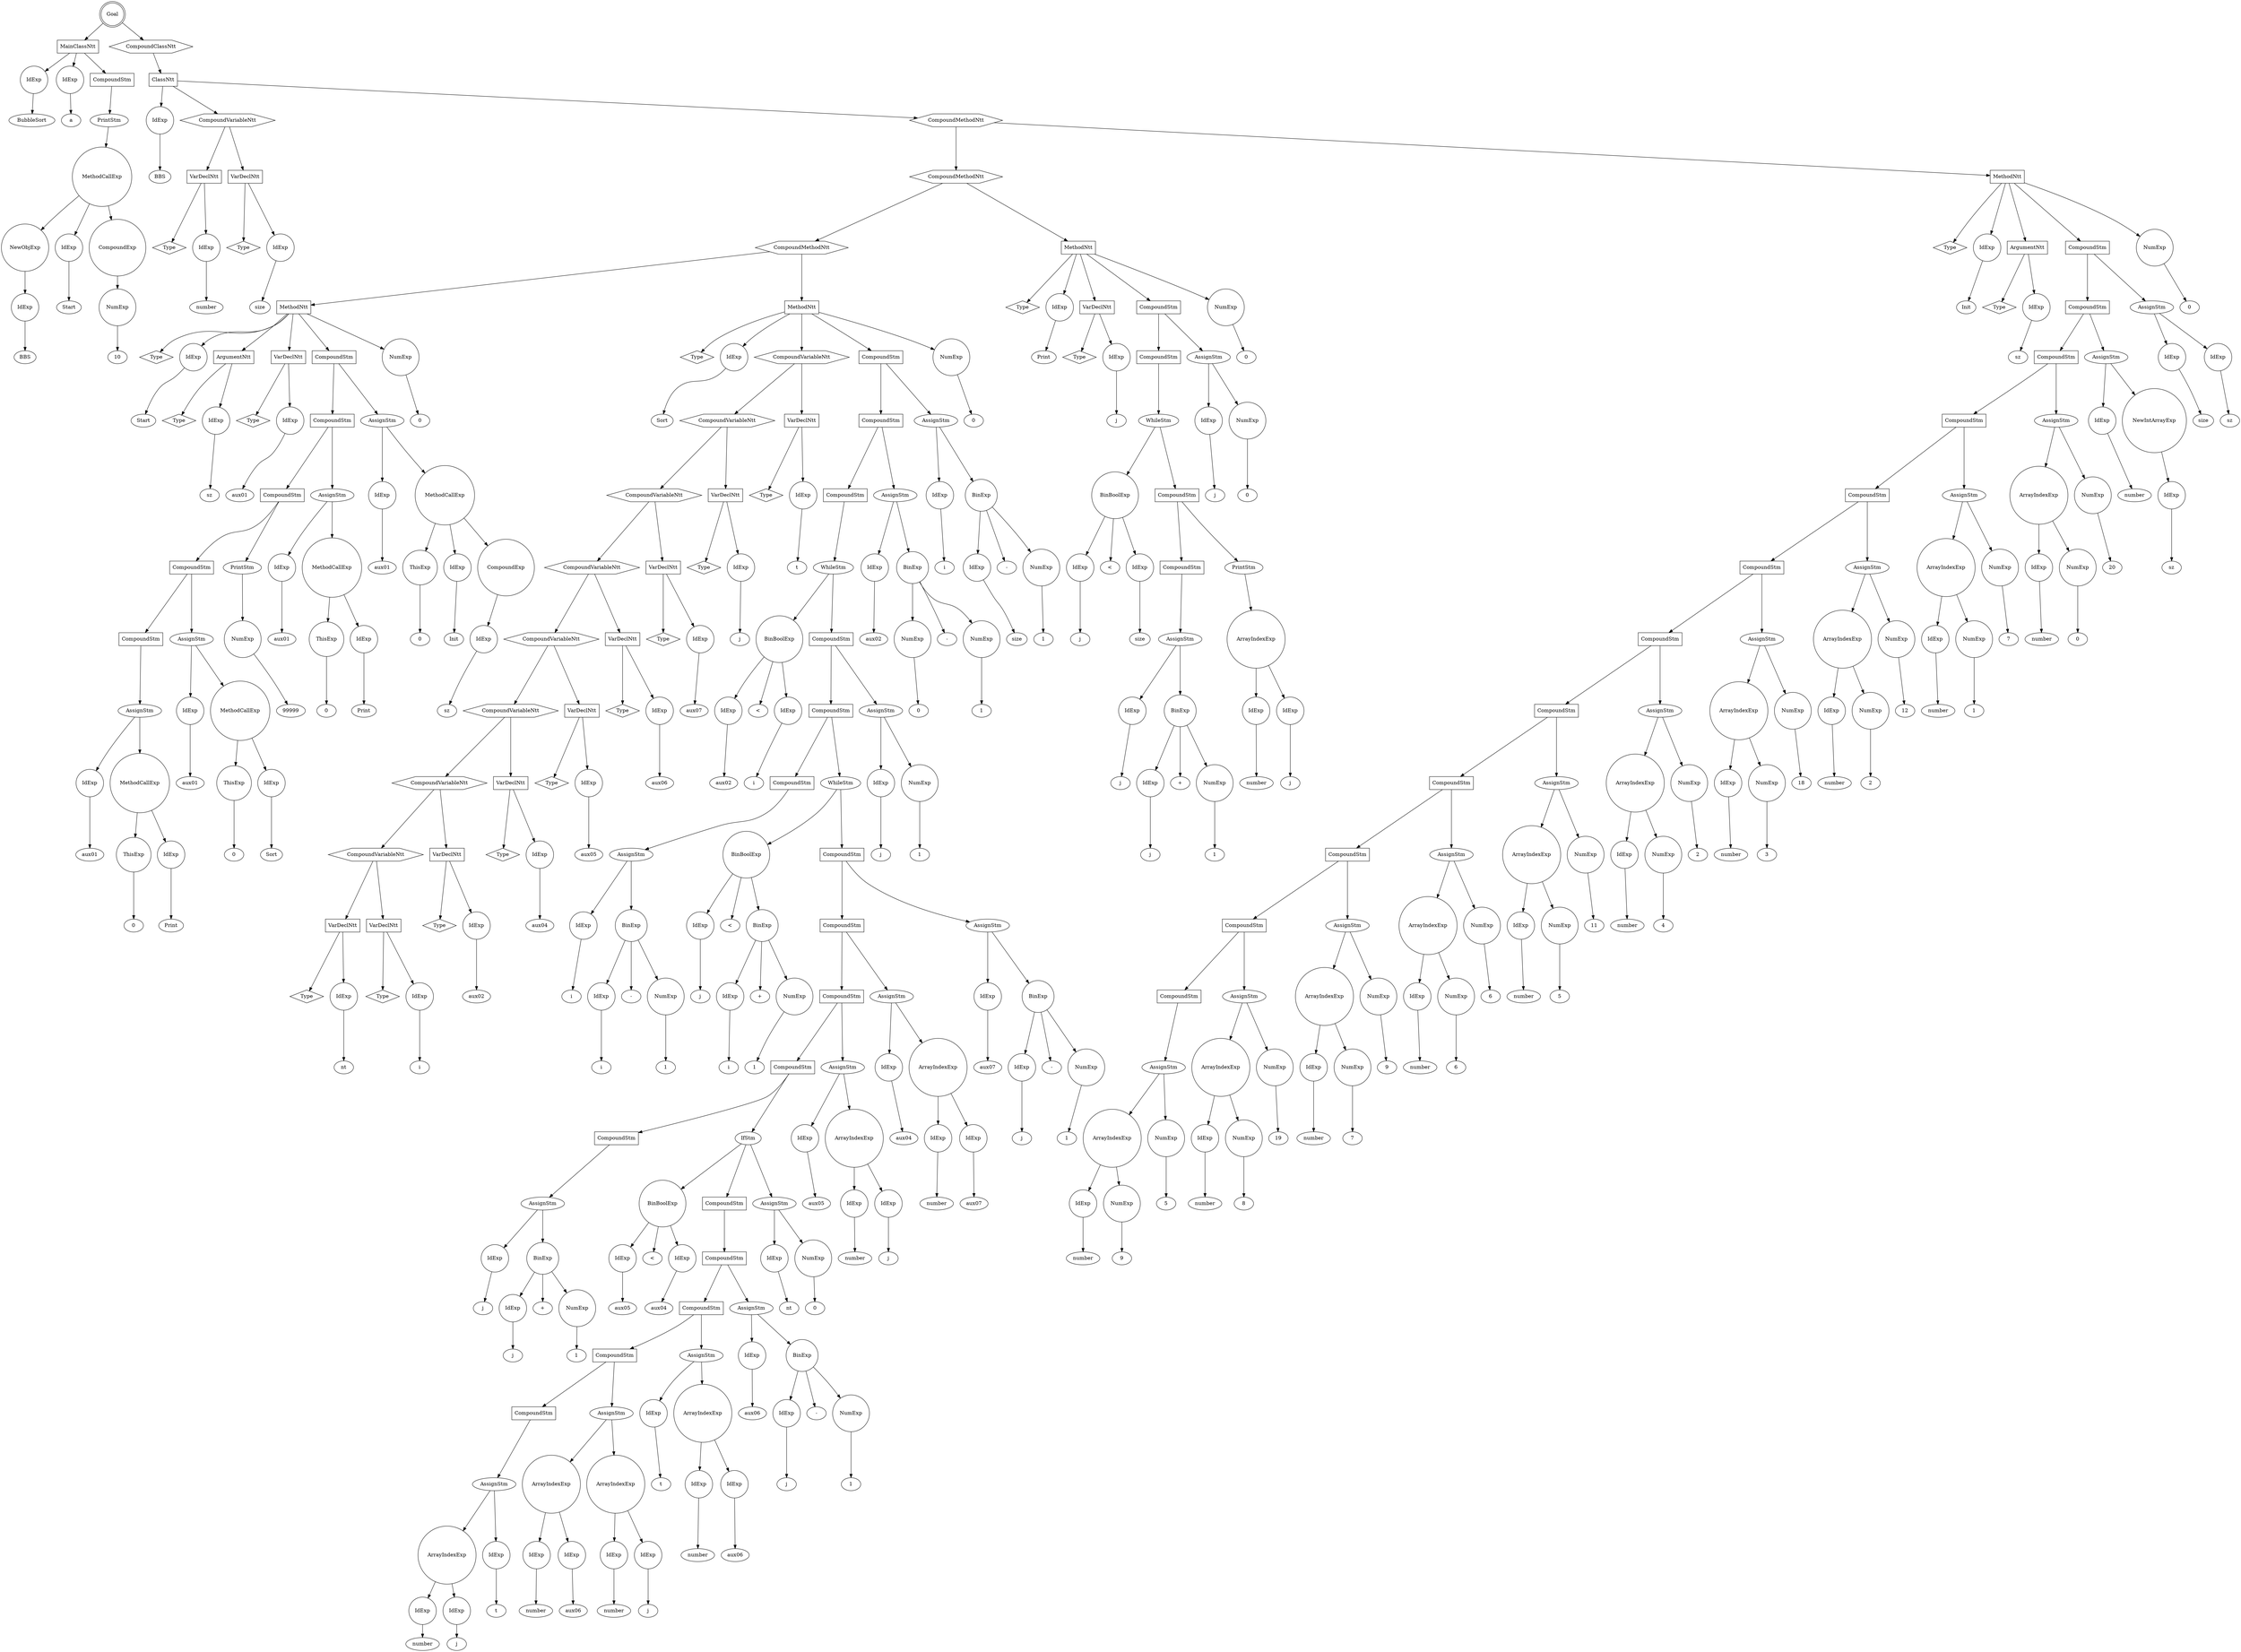 digraph my_graph {
-1261422800;
-1261422800[label = "Goal", shape = "doublecircle"];
-1261422800->-1261434416;
-1261434416[label = "MainClassNtt", shape = "box"];
-1261434416->-1261433984
-1261433984[label = "IdExp", shape = "circle"];
-1261433984->-1261433968;
-1261433968[label = "BubbleSort"];
-1261434416->-1261434032
-1261434032[label = "IdExp", shape = "circle"];
-1261434032->-1261434016;
-1261434016[label = "a"];
-1261434416->-1261434368;
-1261434368[label = "CompoundStm", shape = "polygon"];
-1261434368->-1259339120;
-1259339120[label = "PrintStm", shape = "ellipse"];
-1259339120->-1261434320
-1261434320[label = "MethodCallExp", shape = "circle"];
-1261434320->-1261434128
-1261434128[label = "NewObjExp", shape = "circle"];
-1261434128->-1261434080
-1261434080[label = "IdExp", shape = "circle"];
-1261434080->-1261434064;
-1261434064[label = "BBS"];
-1261434320->-1261434176
-1261434176[label = "IdExp", shape = "circle"];
-1261434176->-1261434160;
-1261434160[label = "Start"];
-1261434320->-1261434272;
-1261434272[label = "CompoundExp", shape = "circle"];
-1261434272->-1261434224
-1261434224[label = "NumExp", shape = "circle"];
-1261434224->-1261434208;
-1261434208[label = "10"];
-1261422800->-1261422752;
-1261422752[label = "CompoundClassNtt", shape = "hexagon"];
-1261422752->-1261422704;
-1261422704[label = "ClassNtt", shape = "box"];
-1261422704->-1261434464
-1261434464[label = "IdExp", shape = "circle"];
-1261434464->-1261434448;
-1261434448[label = "BBS"];
-1261422704->-1261434752;
-1261434752[label = "CompoundVariableNtt", shape = "hexagon"];
-1261434752->-1261434560;
-1261434560[label = "VarDeclNtt", shape = "box"];
-1261434560->-1259339184;
-1259339184[label = "Type", shape = "diamond" ];
-1261434560->-1261434512
-1261434512[label = "IdExp", shape = "circle"];
-1261434512->-1261434496;
-1261434496[label = "number"];
-1261434752->-1261434704;
-1261434704[label = "VarDeclNtt", shape = "box"];
-1261434704->-1259339280;
-1259339280[label = "Type", shape = "diamond" ];
-1261434704->-1261434656
-1261434656[label = "IdExp", shape = "circle"];
-1261434656->-1261434640;
-1261434640[label = "size"];
-1261422704->-1261422656;
-1261422656[label = "CompoundMethodNtt", shape = "hexagon"];
-1261422656->-1261425200;
-1261425200[label = "CompoundMethodNtt", shape = "hexagon"];
-1261425200->-1261430144;
-1261430144[label = "CompoundMethodNtt", shape = "hexagon"];
-1261430144->-1250949104;
-1250949104[label = "MethodNtt", shape = "box"];
-1250949104->-1259339376;
-1259339376[label = "Type", shape = "diamond" ];
-1250949104->-1261434800
-1261434800[label = "IdExp", shape = "circle"];
-1261434800->-1261434784;
-1261434784[label = "Start"];
-1250949104->-1261434896;
-1261434896[label = "ArgumentNtt", shape = "box"];
-1261434896->-1259339440;
-1259339440[label = "Type", shape = "diamond" ];
-1261434896->-1261434848
-1261434848[label = "IdExp", shape = "circle"];
-1261434848->-1261434832;
-1261434832[label = "sz"];
-1250949104->-1261435040;
-1261435040[label = "VarDeclNtt", shape = "box"];
-1261435040->-1259339536;
-1259339536[label = "Type", shape = "diamond" ];
-1261435040->-1261434992
-1261434992[label = "IdExp", shape = "circle"];
-1261434992->-1261434976;
-1261434976[label = "aux01"];
-1250949104->-1261436432;
-1261436432[label = "CompoundStm", shape = "polygon"];
-1261436432->-1261436384;
-1261436384[label = "CompoundStm", shape = "polygon"];
-1261436384->-1261436336;
-1261436336[label = "CompoundStm", shape = "polygon"];
-1261436336->-1261436288;
-1261436288[label = "CompoundStm", shape = "polygon"];
-1261436288->-1261436240;
-1261436240[label = "CompoundStm", shape = "polygon"];
-1261436240->-1261436192;
-1261436192[label = "AssignStm", shape = "ellipse"];
-1261436192->-1261436000
-1261436000[label = "IdExp", shape = "circle"];
-1261436000->-1261435984;
-1261435984[label = "aux01"];
-1261436192->-1261436144
-1261436144[label = "MethodCallExp", shape = "circle"];
-1261436144->-1261436048
-1261436048[label = "ThisExp", shape = "circle"];
-1261436048->-1261436032;
-1261436032[label = "0"];
-1261436144->-1261436096
-1261436096[label = "IdExp", shape = "circle"];
-1261436096->-1261436080;
-1261436080[label = "Print"];
-1261436288->-1261435952;
-1261435952[label = "AssignStm", shape = "ellipse"];
-1261435952->-1261435760
-1261435760[label = "IdExp", shape = "circle"];
-1261435760->-1261435744;
-1261435744[label = "aux01"];
-1261435952->-1261435904
-1261435904[label = "MethodCallExp", shape = "circle"];
-1261435904->-1261435808
-1261435808[label = "ThisExp", shape = "circle"];
-1261435808->-1261435792;
-1261435792[label = "0"];
-1261435904->-1261435856
-1261435856[label = "IdExp", shape = "circle"];
-1261435856->-1261435840;
-1261435840[label = "Sort"];
-1261436336->-1259335760;
-1259335760[label = "PrintStm", shape = "ellipse"];
-1259335760->-1261435712
-1261435712[label = "NumExp", shape = "circle"];
-1261435712->-1261435696;
-1261435696[label = "99999"];
-1261436384->-1261435664;
-1261435664[label = "AssignStm", shape = "ellipse"];
-1261435664->-1261435472
-1261435472[label = "IdExp", shape = "circle"];
-1261435472->-1261435456;
-1261435456[label = "aux01"];
-1261435664->-1261435616
-1261435616[label = "MethodCallExp", shape = "circle"];
-1261435616->-1261435520
-1261435520[label = "ThisExp", shape = "circle"];
-1261435520->-1261435504;
-1261435504[label = "0"];
-1261435616->-1261435568
-1261435568[label = "IdExp", shape = "circle"];
-1261435568->-1261435552;
-1261435552[label = "Print"];
-1261436432->-1261435424;
-1261435424[label = "AssignStm", shape = "ellipse"];
-1261435424->-1261435136
-1261435136[label = "IdExp", shape = "circle"];
-1261435136->-1261435120;
-1261435120[label = "aux01"];
-1261435424->-1261435376
-1261435376[label = "MethodCallExp", shape = "circle"];
-1261435376->-1261435184
-1261435184[label = "ThisExp", shape = "circle"];
-1261435184->-1261435168;
-1261435168[label = "0"];
-1261435376->-1261435232
-1261435232[label = "IdExp", shape = "circle"];
-1261435232->-1261435216;
-1261435216[label = "Init"];
-1261435376->-1261435328;
-1261435328[label = "CompoundExp", shape = "circle"];
-1261435328->-1261435280
-1261435280[label = "IdExp", shape = "circle"];
-1261435280->-1261435264;
-1261435264[label = "sz"];
-1250949104->-1261436480
-1261436480[label = "NumExp", shape = "circle"];
-1261436480->-1261436464;
-1261436464[label = "0"];
-1261430144->-1250949744;
-1250949744[label = "MethodNtt", shape = "box"];
-1250949744->-1259335952;
-1259335952[label = "Type", shape = "diamond" ];
-1250949744->-1261436576
-1261436576[label = "IdExp", shape = "circle"];
-1261436576->-1261436560;
-1261436560[label = "Sort"];
-1250949744->-1261431728;
-1261431728[label = "CompoundVariableNtt", shape = "hexagon"];
-1261431728->-1261431584;
-1261431584[label = "CompoundVariableNtt", shape = "hexagon"];
-1261431584->-1261431440;
-1261431440[label = "CompoundVariableNtt", shape = "hexagon"];
-1261431440->-1261431296;
-1261431296[label = "CompoundVariableNtt", shape = "hexagon"];
-1261431296->-1261431152;
-1261431152[label = "CompoundVariableNtt", shape = "hexagon"];
-1261431152->-1261431008;
-1261431008[label = "CompoundVariableNtt", shape = "hexagon"];
-1261431008->-1261430864;
-1261430864[label = "CompoundVariableNtt", shape = "hexagon"];
-1261430864->-1261436864;
-1261436864[label = "CompoundVariableNtt", shape = "hexagon"];
-1261436864->-1261436672;
-1261436672[label = "VarDeclNtt", shape = "box"];
-1261436672->-1259336016;
-1259336016[label = "Type", shape = "diamond" ];
-1261436672->-1261436624
-1261436624[label = "IdExp", shape = "circle"];
-1261436624->-1261436608;
-1261436608[label = "nt"];
-1261436864->-1261436816;
-1261436816[label = "VarDeclNtt", shape = "box"];
-1261436816->-1259336112;
-1259336112[label = "Type", shape = "diamond" ];
-1261436816->-1261436768
-1261436768[label = "IdExp", shape = "circle"];
-1261436768->-1261436752;
-1261436752[label = "i"];
-1261430864->-1261430816;
-1261430816[label = "VarDeclNtt", shape = "box"];
-1261430816->-1259336208;
-1259336208[label = "Type", shape = "diamond" ];
-1261430816->-1261436912
-1261436912[label = "IdExp", shape = "circle"];
-1261436912->-1261436896;
-1261436896[label = "aux02"];
-1261431008->-1261430960;
-1261430960[label = "VarDeclNtt", shape = "box"];
-1261430960->-1259336304;
-1259336304[label = "Type", shape = "diamond" ];
-1261430960->-1261430912
-1261430912[label = "IdExp", shape = "circle"];
-1261430912->-1261430896;
-1261430896[label = "aux04"];
-1261431152->-1261431104;
-1261431104[label = "VarDeclNtt", shape = "box"];
-1261431104->-1259336400;
-1259336400[label = "Type", shape = "diamond" ];
-1261431104->-1261431056
-1261431056[label = "IdExp", shape = "circle"];
-1261431056->-1261431040;
-1261431040[label = "aux05"];
-1261431296->-1261431248;
-1261431248[label = "VarDeclNtt", shape = "box"];
-1261431248->-1259336496;
-1259336496[label = "Type", shape = "diamond" ];
-1261431248->-1261431200
-1261431200[label = "IdExp", shape = "circle"];
-1261431200->-1261431184;
-1261431184[label = "aux06"];
-1261431440->-1261431392;
-1261431392[label = "VarDeclNtt", shape = "box"];
-1261431392->-1259336592;
-1259336592[label = "Type", shape = "diamond" ];
-1261431392->-1261431344
-1261431344[label = "IdExp", shape = "circle"];
-1261431344->-1261431328;
-1261431328[label = "aux07"];
-1261431584->-1261431536;
-1261431536[label = "VarDeclNtt", shape = "box"];
-1261431536->-1259336688;
-1259336688[label = "Type", shape = "diamond" ];
-1261431536->-1261431488
-1261431488[label = "IdExp", shape = "circle"];
-1261431488->-1261431472;
-1261431472[label = "j"];
-1261431728->-1261431680;
-1261431680[label = "VarDeclNtt", shape = "box"];
-1261431680->-1259336784;
-1259336784[label = "Type", shape = "diamond" ];
-1261431680->-1261431632
-1261431632[label = "IdExp", shape = "circle"];
-1261431632->-1261431616;
-1261431616[label = "t"];
-1250949744->-1261430048;
-1261430048[label = "CompoundStm", shape = "polygon"];
-1261430048->-1261430000;
-1261430000[label = "CompoundStm", shape = "polygon"];
-1261430000->-1261429952;
-1261429952[label = "CompoundStm", shape = "polygon"];
-1261429952->-1261429904;
-1261429904[label = "WhileStm", shape = "ellipse"];
-1261429904->-1261432352;
-1261432352[label = "BinBoolExp", shape = "circle"];
-1261432352->-1261432256
-1261432256[label = "IdExp", shape = "circle"];
-1261432256->-1261432240;
-1261432240[label = "aux02"];
-1261432352->-1261432328;
-1261432328[label = "<" ];
-1261432352->-1261432304
-1261432304[label = "IdExp", shape = "circle"];
-1261432304->-1261432288;
-1261432288[label = "i"];
-1261429904->-1261429856;
-1261429856[label = "CompoundStm", shape = "polygon"];
-1261429856->-1261429808;
-1261429808[label = "CompoundStm", shape = "polygon"];
-1261429808->-1261429760;
-1261429760[label = "CompoundStm", shape = "polygon"];
-1261429760->-1261429712;
-1261429712[label = "AssignStm", shape = "ellipse"];
-1261429712->-1261429520
-1261429520[label = "IdExp", shape = "circle"];
-1261429520->-1261429504;
-1261429504[label = "i"];
-1261429712->-1261429664;
-1261429664[label = "BinExp", shape = "circle"];
-1261429664->-1261429568
-1261429568[label = "IdExp", shape = "circle"];
-1261429568->-1261429552;
-1261429552[label = "i"];
-1261429664->-1261429640;
-1261429640[label = "-" ];
-1261429664->-1261429616
-1261429616[label = "NumExp", shape = "circle"];
-1261429616->-1261429600;
-1261429600[label = "1"];
-1261429808->-1261429472;
-1261429472[label = "WhileStm", shape = "ellipse"];
-1261429472->-1261432736;
-1261432736[label = "BinBoolExp", shape = "circle"];
-1261432736->-1261432544
-1261432544[label = "IdExp", shape = "circle"];
-1261432544->-1261432528;
-1261432528[label = "j"];
-1261432736->-1261432712;
-1261432712[label = "<" ];
-1261432736->-1261432688;
-1261432688[label = "BinExp", shape = "circle"];
-1261432688->-1261432592
-1261432592[label = "IdExp", shape = "circle"];
-1261432592->-1261432576;
-1261432576[label = "i"];
-1261432688->-1261432664;
-1261432664[label = "+" ];
-1261432688->-1261432640
-1261432640[label = "NumExp", shape = "circle"];
-1261432640->-1261432624;
-1261432624[label = "1"];
-1261429472->-1261429424;
-1261429424[label = "CompoundStm", shape = "polygon"];
-1261429424->-1261429376;
-1261429376[label = "CompoundStm", shape = "polygon"];
-1261429376->-1261429328;
-1261429328[label = "CompoundStm", shape = "polygon"];
-1261429328->-1261429280;
-1261429280[label = "CompoundStm", shape = "polygon"];
-1261429280->-1261429232;
-1261429232[label = "CompoundStm", shape = "polygon"];
-1261429232->-1261429184;
-1261429184[label = "AssignStm", shape = "ellipse"];
-1261429184->-1261428992
-1261428992[label = "IdExp", shape = "circle"];
-1261428992->-1261428976;
-1261428976[label = "j"];
-1261429184->-1261429136;
-1261429136[label = "BinExp", shape = "circle"];
-1261429136->-1261429040
-1261429040[label = "IdExp", shape = "circle"];
-1261429040->-1261429024;
-1261429024[label = "j"];
-1261429136->-1261429112;
-1261429112[label = "+" ];
-1261429136->-1261429088
-1261429088[label = "NumExp", shape = "circle"];
-1261429088->-1261429072;
-1261429072[label = "1"];
-1261429280->-1261428944;
-1261428944[label = "IfStm", shape = "ellipse"];
-1261428944->-1261433600;
-1261433600[label = "BinBoolExp", shape = "circle"];
-1261433600->-1261433504
-1261433504[label = "IdExp", shape = "circle"];
-1261433504->-1261433488;
-1261433488[label = "aux05"];
-1261433600->-1261433576;
-1261433576[label = "<" ];
-1261433600->-1261433552
-1261433552[label = "IdExp", shape = "circle"];
-1261433552->-1261433536;
-1261433536[label = "aux04"];
-1261428944->-1261428752;
-1261428752[label = "CompoundStm", shape = "polygon"];
-1261428752->-1261428704;
-1261428704[label = "CompoundStm", shape = "polygon"];
-1261428704->-1261428656;
-1261428656[label = "CompoundStm", shape = "polygon"];
-1261428656->-1261428608;
-1261428608[label = "CompoundStm", shape = "polygon"];
-1261428608->-1261428560;
-1261428560[label = "CompoundStm", shape = "polygon"];
-1261428560->-1261428512;
-1261428512[label = "AssignStm", shape = "ellipse"];
-1261428512->-1261428416
-1261428416[label = "ArrayIndexExp", shape = "circle"];
-1261428416->-1261428320
-1261428320[label = "IdExp", shape = "circle"];
-1261428320->-1261428304;
-1261428304[label = "number"];
-1261428416->-1261428368
-1261428368[label = "IdExp", shape = "circle"];
-1261428368->-1261428352;
-1261428352[label = "j"];
-1261428512->-1261428464
-1261428464[label = "IdExp", shape = "circle"];
-1261428464->-1261428448;
-1261428448[label = "t"];
-1261428608->-1261428272;
-1261428272[label = "AssignStm", shape = "ellipse"];
-1261428272->-1261428080
-1261428080[label = "ArrayIndexExp", shape = "circle"];
-1261428080->-1261427984
-1261427984[label = "IdExp", shape = "circle"];
-1261427984->-1261427968;
-1261427968[label = "number"];
-1261428080->-1261428032
-1261428032[label = "IdExp", shape = "circle"];
-1261428032->-1261428016;
-1261428016[label = "aux06"];
-1261428272->-1261428224
-1261428224[label = "ArrayIndexExp", shape = "circle"];
-1261428224->-1261428128
-1261428128[label = "IdExp", shape = "circle"];
-1261428128->-1261428112;
-1261428112[label = "number"];
-1261428224->-1261428176
-1261428176[label = "IdExp", shape = "circle"];
-1261428176->-1261428160;
-1261428160[label = "j"];
-1261428656->-1261427936;
-1261427936[label = "AssignStm", shape = "ellipse"];
-1261427936->-1261427744
-1261427744[label = "IdExp", shape = "circle"];
-1261427744->-1261427728;
-1261427728[label = "t"];
-1261427936->-1261427888
-1261427888[label = "ArrayIndexExp", shape = "circle"];
-1261427888->-1261427792
-1261427792[label = "IdExp", shape = "circle"];
-1261427792->-1261427776;
-1261427776[label = "number"];
-1261427888->-1261427840
-1261427840[label = "IdExp", shape = "circle"];
-1261427840->-1261427824;
-1261427824[label = "aux06"];
-1261428704->-1261433840;
-1261433840[label = "AssignStm", shape = "ellipse"];
-1261433840->-1261433648
-1261433648[label = "IdExp", shape = "circle"];
-1261433648->-1261433632;
-1261433632[label = "aux06"];
-1261433840->-1261433792;
-1261433792[label = "BinExp", shape = "circle"];
-1261433792->-1261433696
-1261433696[label = "IdExp", shape = "circle"];
-1261433696->-1261433680;
-1261433680[label = "j"];
-1261433792->-1261433768;
-1261433768[label = "-" ];
-1261433792->-1261433744
-1261433744[label = "NumExp", shape = "circle"];
-1261433744->-1261433728;
-1261433728[label = "1"];
-1261428944->-1261428896;
-1261428896[label = "AssignStm", shape = "ellipse"];
-1261428896->-1261428800
-1261428800[label = "IdExp", shape = "circle"];
-1261428800->-1261428784;
-1261428784[label = "nt"];
-1261428896->-1261428848
-1261428848[label = "NumExp", shape = "circle"];
-1261428848->-1261428832;
-1261428832[label = "0"];
-1261429328->-1261433456;
-1261433456[label = "AssignStm", shape = "ellipse"];
-1261433456->-1261433264
-1261433264[label = "IdExp", shape = "circle"];
-1261433264->-1261433248;
-1261433248[label = "aux05"];
-1261433456->-1261433408
-1261433408[label = "ArrayIndexExp", shape = "circle"];
-1261433408->-1261433312
-1261433312[label = "IdExp", shape = "circle"];
-1261433312->-1261433296;
-1261433296[label = "number"];
-1261433408->-1261433360
-1261433360[label = "IdExp", shape = "circle"];
-1261433360->-1261433344;
-1261433344[label = "j"];
-1261429376->-1261433216;
-1261433216[label = "AssignStm", shape = "ellipse"];
-1261433216->-1261433024
-1261433024[label = "IdExp", shape = "circle"];
-1261433024->-1261433008;
-1261433008[label = "aux04"];
-1261433216->-1261433168
-1261433168[label = "ArrayIndexExp", shape = "circle"];
-1261433168->-1261433072
-1261433072[label = "IdExp", shape = "circle"];
-1261433072->-1261433056;
-1261433056[label = "number"];
-1261433168->-1261433120
-1261433120[label = "IdExp", shape = "circle"];
-1261433120->-1261433104;
-1261433104[label = "aux07"];
-1261429424->-1261432976;
-1261432976[label = "AssignStm", shape = "ellipse"];
-1261432976->-1261432784
-1261432784[label = "IdExp", shape = "circle"];
-1261432784->-1261432768;
-1261432768[label = "aux07"];
-1261432976->-1261432928;
-1261432928[label = "BinExp", shape = "circle"];
-1261432928->-1261432832
-1261432832[label = "IdExp", shape = "circle"];
-1261432832->-1261432816;
-1261432816[label = "j"];
-1261432928->-1261432904;
-1261432904[label = "-" ];
-1261432928->-1261432880
-1261432880[label = "NumExp", shape = "circle"];
-1261432880->-1261432864;
-1261432864[label = "1"];
-1261429856->-1261432496;
-1261432496[label = "AssignStm", shape = "ellipse"];
-1261432496->-1261432400
-1261432400[label = "IdExp", shape = "circle"];
-1261432400->-1261432384;
-1261432384[label = "j"];
-1261432496->-1261432448
-1261432448[label = "NumExp", shape = "circle"];
-1261432448->-1261432432;
-1261432432[label = "1"];
-1261430000->-1261432208;
-1261432208[label = "AssignStm", shape = "ellipse"];
-1261432208->-1261432016
-1261432016[label = "IdExp", shape = "circle"];
-1261432016->-1261432000;
-1261432000[label = "aux02"];
-1261432208->-1261432160;
-1261432160[label = "BinExp", shape = "circle"];
-1261432160->-1261432064
-1261432064[label = "NumExp", shape = "circle"];
-1261432064->-1261432048;
-1261432048[label = "0"];
-1261432160->-1261432136;
-1261432136[label = "-" ];
-1261432160->-1261432112
-1261432112[label = "NumExp", shape = "circle"];
-1261432112->-1261432096;
-1261432096[label = "1"];
-1261430048->-1261431968;
-1261431968[label = "AssignStm", shape = "ellipse"];
-1261431968->-1261431776
-1261431776[label = "IdExp", shape = "circle"];
-1261431776->-1261431760;
-1261431760[label = "i"];
-1261431968->-1261431920;
-1261431920[label = "BinExp", shape = "circle"];
-1261431920->-1261431824
-1261431824[label = "IdExp", shape = "circle"];
-1261431824->-1261431808;
-1261431808[label = "size"];
-1261431920->-1261431896;
-1261431896[label = "-" ];
-1261431920->-1261431872
-1261431872[label = "NumExp", shape = "circle"];
-1261431872->-1261431856;
-1261431856[label = "1"];
-1250949744->-1261430096
-1261430096[label = "NumExp", shape = "circle"];
-1261430096->-1261430080;
-1261430080[label = "0"];
-1261425200->-1250949808;
-1250949808[label = "MethodNtt", shape = "box"];
-1250949808->-1259333904;
-1259333904[label = "Type", shape = "diamond" ];
-1250949808->-1261430192
-1261430192[label = "IdExp", shape = "circle"];
-1261430192->-1261430176;
-1261430176[label = "Print"];
-1250949808->-1261430288;
-1261430288[label = "VarDeclNtt", shape = "box"];
-1261430288->-1259333968;
-1259333968[label = "Type", shape = "diamond" ];
-1261430288->-1261430240
-1261430240[label = "IdExp", shape = "circle"];
-1261430240->-1261430224;
-1261430224[label = "j"];
-1250949808->-1261425104;
-1261425104[label = "CompoundStm", shape = "polygon"];
-1261425104->-1261425056;
-1261425056[label = "CompoundStm", shape = "polygon"];
-1261425056->-1261425008;
-1261425008[label = "WhileStm", shape = "ellipse"];
-1261425008->-1261430624;
-1261430624[label = "BinBoolExp", shape = "circle"];
-1261430624->-1261430528
-1261430528[label = "IdExp", shape = "circle"];
-1261430528->-1261430512;
-1261430512[label = "j"];
-1261430624->-1261430600;
-1261430600[label = "<" ];
-1261430624->-1261430576
-1261430576[label = "IdExp", shape = "circle"];
-1261430576->-1261430560;
-1261430560[label = "size"];
-1261425008->-1261424960;
-1261424960[label = "CompoundStm", shape = "polygon"];
-1261424960->-1261424912;
-1261424912[label = "CompoundStm", shape = "polygon"];
-1261424912->-1261424864;
-1261424864[label = "AssignStm", shape = "ellipse"];
-1261424864->-1261424672
-1261424672[label = "IdExp", shape = "circle"];
-1261424672->-1261424656;
-1261424656[label = "j"];
-1261424864->-1261424816;
-1261424816[label = "BinExp", shape = "circle"];
-1261424816->-1261424720
-1261424720[label = "IdExp", shape = "circle"];
-1261424720->-1261424704;
-1261424704[label = "j"];
-1261424816->-1261424792;
-1261424792[label = "+" ];
-1261424816->-1261424768
-1261424768[label = "NumExp", shape = "circle"];
-1261424768->-1261424752;
-1261424752[label = "1"];
-1261424960->-1259334192;
-1259334192[label = "PrintStm", shape = "ellipse"];
-1259334192->-1261430768
-1261430768[label = "ArrayIndexExp", shape = "circle"];
-1261430768->-1261430672
-1261430672[label = "IdExp", shape = "circle"];
-1261430672->-1261430656;
-1261430656[label = "number"];
-1261430768->-1261430720
-1261430720[label = "IdExp", shape = "circle"];
-1261430720->-1261430704;
-1261430704[label = "j"];
-1261425104->-1261430480;
-1261430480[label = "AssignStm", shape = "ellipse"];
-1261430480->-1261430384
-1261430384[label = "IdExp", shape = "circle"];
-1261430384->-1261430368;
-1261430368[label = "j"];
-1261430480->-1261430432
-1261430432[label = "NumExp", shape = "circle"];
-1261430432->-1261430416;
-1261430416[label = "0"];
-1250949808->-1261425152
-1261425152[label = "NumExp", shape = "circle"];
-1261425152->-1261425136;
-1261425136[label = "0"];
-1261422656->-1250949872;
-1250949872[label = "MethodNtt", shape = "box"];
-1250949872->-1259334288;
-1259334288[label = "Type", shape = "diamond" ];
-1250949872->-1261425248
-1261425248[label = "IdExp", shape = "circle"];
-1261425248->-1261425232;
-1261425232[label = "Init"];
-1250949872->-1261425344;
-1261425344[label = "ArgumentNtt", shape = "box"];
-1261425344->-1259334352;
-1259334352[label = "Type", shape = "diamond" ];
-1261425344->-1261425296
-1261425296[label = "IdExp", shape = "circle"];
-1261425296->-1261425280;
-1261425280[label = "sz"];
-1250949872->-1261422560;
-1261422560[label = "CompoundStm", shape = "polygon"];
-1261422560->-1261422512;
-1261422512[label = "CompoundStm", shape = "polygon"];
-1261422512->-1261422464;
-1261422464[label = "CompoundStm", shape = "polygon"];
-1261422464->-1261422416;
-1261422416[label = "CompoundStm", shape = "polygon"];
-1261422416->-1261422368;
-1261422368[label = "CompoundStm", shape = "polygon"];
-1261422368->-1261422320;
-1261422320[label = "CompoundStm", shape = "polygon"];
-1261422320->-1261422272;
-1261422272[label = "CompoundStm", shape = "polygon"];
-1261422272->-1261422224;
-1261422224[label = "CompoundStm", shape = "polygon"];
-1261422224->-1261422176;
-1261422176[label = "CompoundStm", shape = "polygon"];
-1261422176->-1261422128;
-1261422128[label = "CompoundStm", shape = "polygon"];
-1261422128->-1261422080;
-1261422080[label = "CompoundStm", shape = "polygon"];
-1261422080->-1261422032;
-1261422032[label = "CompoundStm", shape = "polygon"];
-1261422032->-1261421984;
-1261421984[label = "AssignStm", shape = "ellipse"];
-1261421984->-1261421888
-1261421888[label = "ArrayIndexExp", shape = "circle"];
-1261421888->-1261421792
-1261421792[label = "IdExp", shape = "circle"];
-1261421792->-1261421776;
-1261421776[label = "number"];
-1261421888->-1261421840
-1261421840[label = "NumExp", shape = "circle"];
-1261421840->-1261421824;
-1261421824[label = "9"];
-1261421984->-1261421936
-1261421936[label = "NumExp", shape = "circle"];
-1261421936->-1261421920;
-1261421920[label = "5"];
-1261422080->-1261421744;
-1261421744[label = "AssignStm", shape = "ellipse"];
-1261421744->-1261421648
-1261421648[label = "ArrayIndexExp", shape = "circle"];
-1261421648->-1261427696
-1261427696[label = "IdExp", shape = "circle"];
-1261427696->-1261427680;
-1261427680[label = "number"];
-1261421648->-1261421600
-1261421600[label = "NumExp", shape = "circle"];
-1261421600->-1261421584;
-1261421584[label = "8"];
-1261421744->-1261421696
-1261421696[label = "NumExp", shape = "circle"];
-1261421696->-1261421680;
-1261421680[label = "19"];
-1261422128->-1261427648;
-1261427648[label = "AssignStm", shape = "ellipse"];
-1261427648->-1261427552
-1261427552[label = "ArrayIndexExp", shape = "circle"];
-1261427552->-1261427456
-1261427456[label = "IdExp", shape = "circle"];
-1261427456->-1261427440;
-1261427440[label = "number"];
-1261427552->-1261427504
-1261427504[label = "NumExp", shape = "circle"];
-1261427504->-1261427488;
-1261427488[label = "7"];
-1261427648->-1261427600
-1261427600[label = "NumExp", shape = "circle"];
-1261427600->-1261427584;
-1261427584[label = "9"];
-1261422176->-1261427408;
-1261427408[label = "AssignStm", shape = "ellipse"];
-1261427408->-1261427312
-1261427312[label = "ArrayIndexExp", shape = "circle"];
-1261427312->-1261427216
-1261427216[label = "IdExp", shape = "circle"];
-1261427216->-1261427200;
-1261427200[label = "number"];
-1261427312->-1261427264
-1261427264[label = "NumExp", shape = "circle"];
-1261427264->-1261427248;
-1261427248[label = "6"];
-1261427408->-1261427360
-1261427360[label = "NumExp", shape = "circle"];
-1261427360->-1261427344;
-1261427344[label = "6"];
-1261422224->-1261427168;
-1261427168[label = "AssignStm", shape = "ellipse"];
-1261427168->-1261427072
-1261427072[label = "ArrayIndexExp", shape = "circle"];
-1261427072->-1261426976
-1261426976[label = "IdExp", shape = "circle"];
-1261426976->-1261426960;
-1261426960[label = "number"];
-1261427072->-1261427024
-1261427024[label = "NumExp", shape = "circle"];
-1261427024->-1261427008;
-1261427008[label = "5"];
-1261427168->-1261427120
-1261427120[label = "NumExp", shape = "circle"];
-1261427120->-1261427104;
-1261427104[label = "11"];
-1261422272->-1261426928;
-1261426928[label = "AssignStm", shape = "ellipse"];
-1261426928->-1261426832
-1261426832[label = "ArrayIndexExp", shape = "circle"];
-1261426832->-1261426736
-1261426736[label = "IdExp", shape = "circle"];
-1261426736->-1261426720;
-1261426720[label = "number"];
-1261426832->-1261426784
-1261426784[label = "NumExp", shape = "circle"];
-1261426784->-1261426768;
-1261426768[label = "4"];
-1261426928->-1261426880
-1261426880[label = "NumExp", shape = "circle"];
-1261426880->-1261426864;
-1261426864[label = "2"];
-1261422320->-1261426688;
-1261426688[label = "AssignStm", shape = "ellipse"];
-1261426688->-1261426592
-1261426592[label = "ArrayIndexExp", shape = "circle"];
-1261426592->-1261426496
-1261426496[label = "IdExp", shape = "circle"];
-1261426496->-1261426480;
-1261426480[label = "number"];
-1261426592->-1261426544
-1261426544[label = "NumExp", shape = "circle"];
-1261426544->-1261426528;
-1261426528[label = "3"];
-1261426688->-1261426640
-1261426640[label = "NumExp", shape = "circle"];
-1261426640->-1261426624;
-1261426624[label = "18"];
-1261422368->-1261426448;
-1261426448[label = "AssignStm", shape = "ellipse"];
-1261426448->-1261426352
-1261426352[label = "ArrayIndexExp", shape = "circle"];
-1261426352->-1261426256
-1261426256[label = "IdExp", shape = "circle"];
-1261426256->-1261426240;
-1261426240[label = "number"];
-1261426352->-1261426304
-1261426304[label = "NumExp", shape = "circle"];
-1261426304->-1261426288;
-1261426288[label = "2"];
-1261426448->-1261426400
-1261426400[label = "NumExp", shape = "circle"];
-1261426400->-1261426384;
-1261426384[label = "12"];
-1261422416->-1261426208;
-1261426208[label = "AssignStm", shape = "ellipse"];
-1261426208->-1261426112
-1261426112[label = "ArrayIndexExp", shape = "circle"];
-1261426112->-1261426016
-1261426016[label = "IdExp", shape = "circle"];
-1261426016->-1261426000;
-1261426000[label = "number"];
-1261426112->-1261426064
-1261426064[label = "NumExp", shape = "circle"];
-1261426064->-1261426048;
-1261426048[label = "1"];
-1261426208->-1261426160
-1261426160[label = "NumExp", shape = "circle"];
-1261426160->-1261426144;
-1261426144[label = "7"];
-1261422464->-1261425968;
-1261425968[label = "AssignStm", shape = "ellipse"];
-1261425968->-1261425872
-1261425872[label = "ArrayIndexExp", shape = "circle"];
-1261425872->-1261425776
-1261425776[label = "IdExp", shape = "circle"];
-1261425776->-1261425760;
-1261425760[label = "number"];
-1261425872->-1261425824
-1261425824[label = "NumExp", shape = "circle"];
-1261425824->-1261425808;
-1261425808[label = "0"];
-1261425968->-1261425920
-1261425920[label = "NumExp", shape = "circle"];
-1261425920->-1261425904;
-1261425904[label = "20"];
-1261422512->-1261425728;
-1261425728[label = "AssignStm", shape = "ellipse"];
-1261425728->-1261425584
-1261425584[label = "IdExp", shape = "circle"];
-1261425584->-1261425568;
-1261425568[label = "number"];
-1261425728->-1261425680
-1261425680[label = "NewIntArrayExp", shape = "circle"];
-1261425680->-1261425632
-1261425632[label = "IdExp", shape = "circle"];
-1261425632->-1261425616;
-1261425616[label = "sz"];
-1261422560->-1261425536;
-1261425536[label = "AssignStm", shape = "ellipse"];
-1261425536->-1261425440
-1261425440[label = "IdExp", shape = "circle"];
-1261425440->-1261425424;
-1261425424[label = "size"];
-1261425536->-1261425488
-1261425488[label = "IdExp", shape = "circle"];
-1261425488->-1261425472;
-1261425472[label = "sz"];
-1250949872->-1261422608
-1261422608[label = "NumExp", shape = "circle"];
-1261422608->-1261422592;
-1261422592[label = "0"];

}